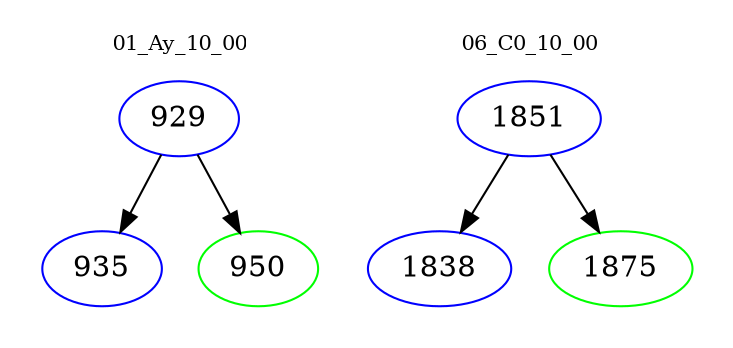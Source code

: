 digraph{
subgraph cluster_0 {
color = white
label = "01_Ay_10_00";
fontsize=10;
T0_929 [label="929", color="blue"]
T0_929 -> T0_935 [color="black"]
T0_935 [label="935", color="blue"]
T0_929 -> T0_950 [color="black"]
T0_950 [label="950", color="green"]
}
subgraph cluster_1 {
color = white
label = "06_C0_10_00";
fontsize=10;
T1_1851 [label="1851", color="blue"]
T1_1851 -> T1_1838 [color="black"]
T1_1838 [label="1838", color="blue"]
T1_1851 -> T1_1875 [color="black"]
T1_1875 [label="1875", color="green"]
}
}
